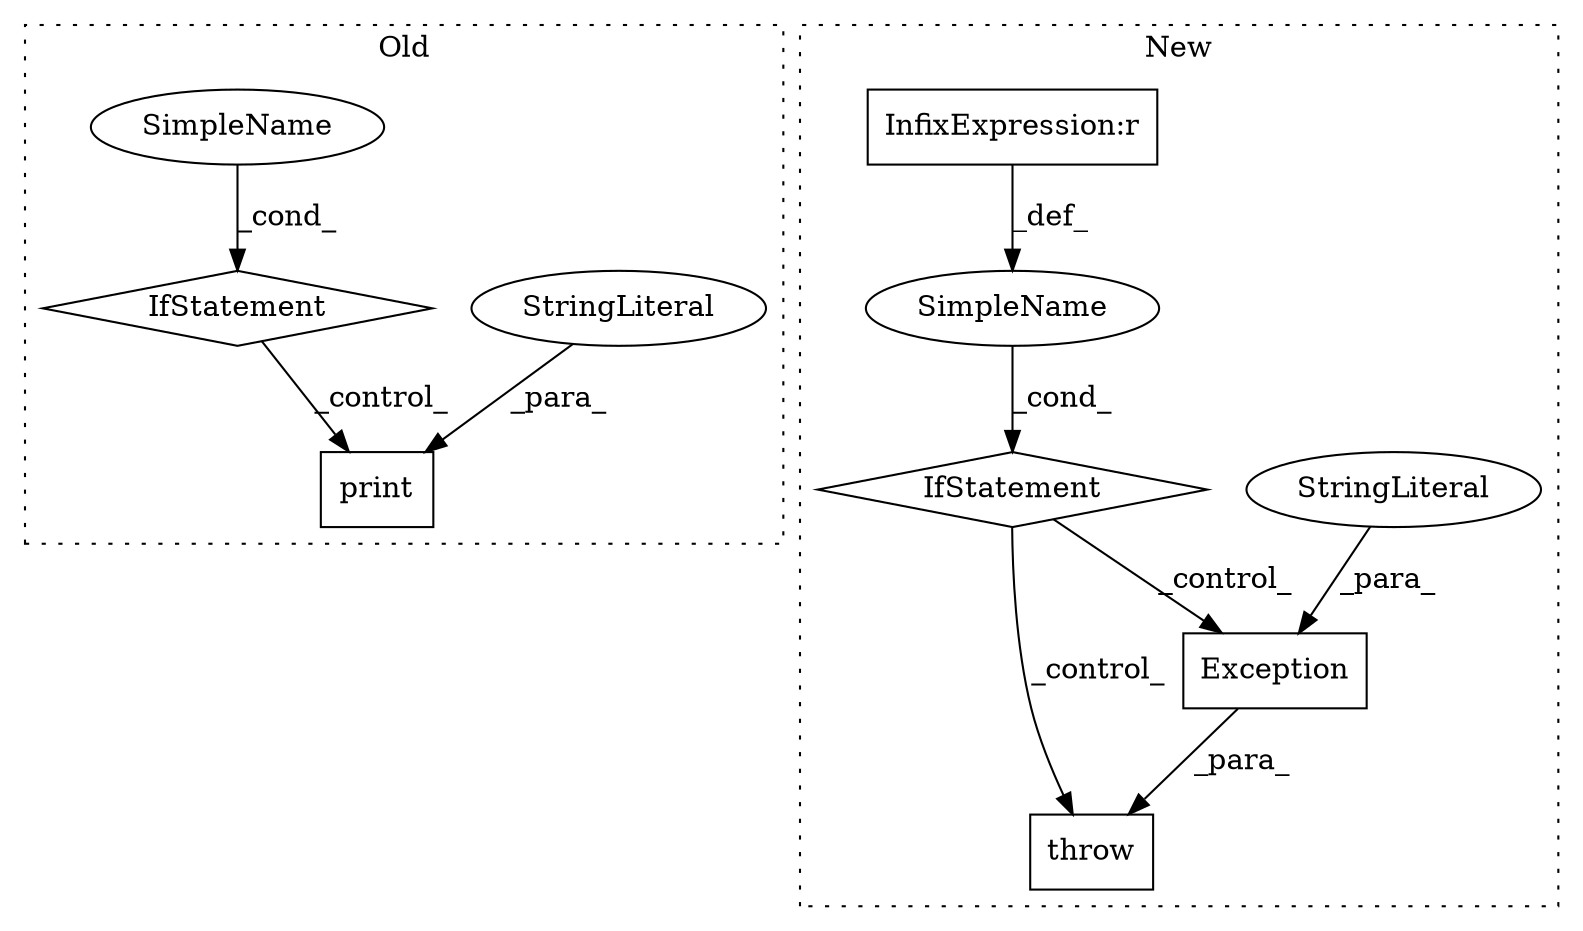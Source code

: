 digraph G {
subgraph cluster0 {
1 [label="print" a="32" s="20191,20309" l="6,1" shape="box"];
5 [label="StringLiteral" a="45" s="20197" l="112" shape="ellipse"];
6 [label="IfStatement" a="25" s="19974,20003" l="4,2" shape="diamond"];
9 [label="SimpleName" a="42" s="" l="" shape="ellipse"];
label = "Old";
style="dotted";
}
subgraph cluster1 {
2 [label="Exception" a="32" s="20594,20633" l="10,1" shape="box"];
3 [label="throw" a="53" s="20588" l="6" shape="box"];
4 [label="StringLiteral" a="45" s="20604" l="29" shape="ellipse"];
7 [label="SimpleName" a="42" s="" l="" shape="ellipse"];
8 [label="IfStatement" a="25" s="20039,20115" l="4,2" shape="diamond"];
10 [label="InfixExpression:r" a="27" s="20107" l="4" shape="box"];
label = "New";
style="dotted";
}
2 -> 3 [label="_para_"];
4 -> 2 [label="_para_"];
5 -> 1 [label="_para_"];
6 -> 1 [label="_control_"];
7 -> 8 [label="_cond_"];
8 -> 2 [label="_control_"];
8 -> 3 [label="_control_"];
9 -> 6 [label="_cond_"];
10 -> 7 [label="_def_"];
}